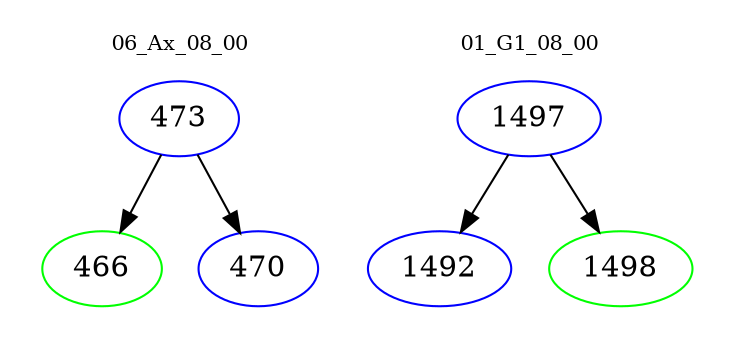 digraph{
subgraph cluster_0 {
color = white
label = "06_Ax_08_00";
fontsize=10;
T0_473 [label="473", color="blue"]
T0_473 -> T0_466 [color="black"]
T0_466 [label="466", color="green"]
T0_473 -> T0_470 [color="black"]
T0_470 [label="470", color="blue"]
}
subgraph cluster_1 {
color = white
label = "01_G1_08_00";
fontsize=10;
T1_1497 [label="1497", color="blue"]
T1_1497 -> T1_1492 [color="black"]
T1_1492 [label="1492", color="blue"]
T1_1497 -> T1_1498 [color="black"]
T1_1498 [label="1498", color="green"]
}
}
